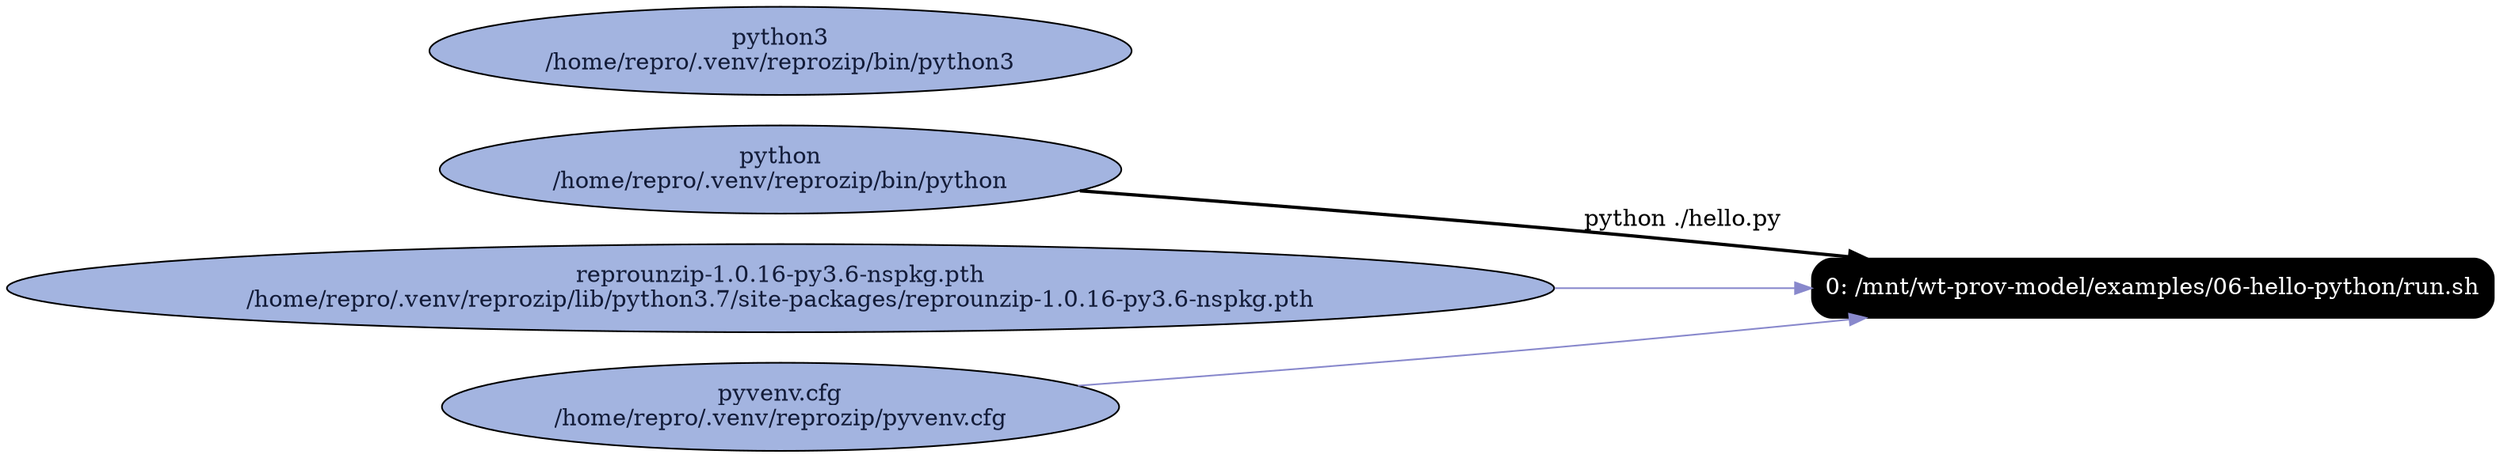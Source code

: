 digraph G {
    rankdir=LR;

    /* programs */
    node [shape=box fontcolor=white fillcolor=black style="filled,rounded"];
    run0 [label="0: /mnt/wt-prov-model/examples/06-hello-python/run.sh"];

    node [shape=ellipse fontcolor="#131C39" fillcolor="#C9D2ED"];

    /* other files */
    "/home/repro/.venv/reprozip/bin/python" [fillcolor="#A3B4E0", label="python\n/home/repro/.venv/reprozip/bin/python"];
    "/home/repro/.venv/reprozip/bin/python3" [fillcolor="#A3B4E0", label="python3\n/home/repro/.venv/reprozip/bin/python3"];
    "/home/repro/.venv/reprozip/lib/python3.7/site-packages/reprounzip-1.0.16-py3.6-nspkg.pth" [fillcolor="#A3B4E0", label="reprounzip-1.0.16-py3.6-nspkg.pth\n/home/repro/.venv/reprozip/lib/python3.7/site-packages/reprounzip-1.0.16-py3.6-nspkg.pth"];
    "/home/repro/.venv/reprozip/pyvenv.cfg" [fillcolor="#A3B4E0", label="pyvenv.cfg\n/home/repro/.venv/reprozip/pyvenv.cfg"];

    "/home/repro/.venv/reprozip/bin/python" -> run0 [style=bold, label="python ./hello.py"];
    "/home/repro/.venv/reprozip/pyvenv.cfg" -> run0 [color="#8888CC"];
    "/home/repro/.venv/reprozip/lib/python3.7/site-packages/reprounzip-1.0.16-py3.6-nspkg.pth" -> run0 [color="#8888CC"];
}

